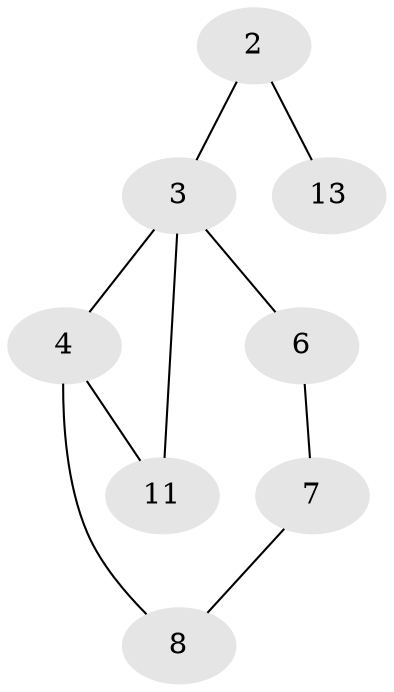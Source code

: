 // Generated by graph-tools (version 1.1) at 2025/46/02/15/25 05:46:28]
// undirected, 8 vertices, 9 edges
graph export_dot {
graph [start="1"]
  node [color=gray90,style=filled];
  2 [super="+1"];
  3 [super="+15"];
  4 [super="+19"];
  6 [super="+9+12"];
  7 [super="+16"];
  8 [super="+10+14"];
  11 [super="+15+17+18"];
  13 [super="+5+18+20"];
  2 -- 3;
  2 -- 13;
  3 -- 4;
  3 -- 6;
  3 -- 11;
  4 -- 11;
  4 -- 8;
  6 -- 7;
  7 -- 8;
}
